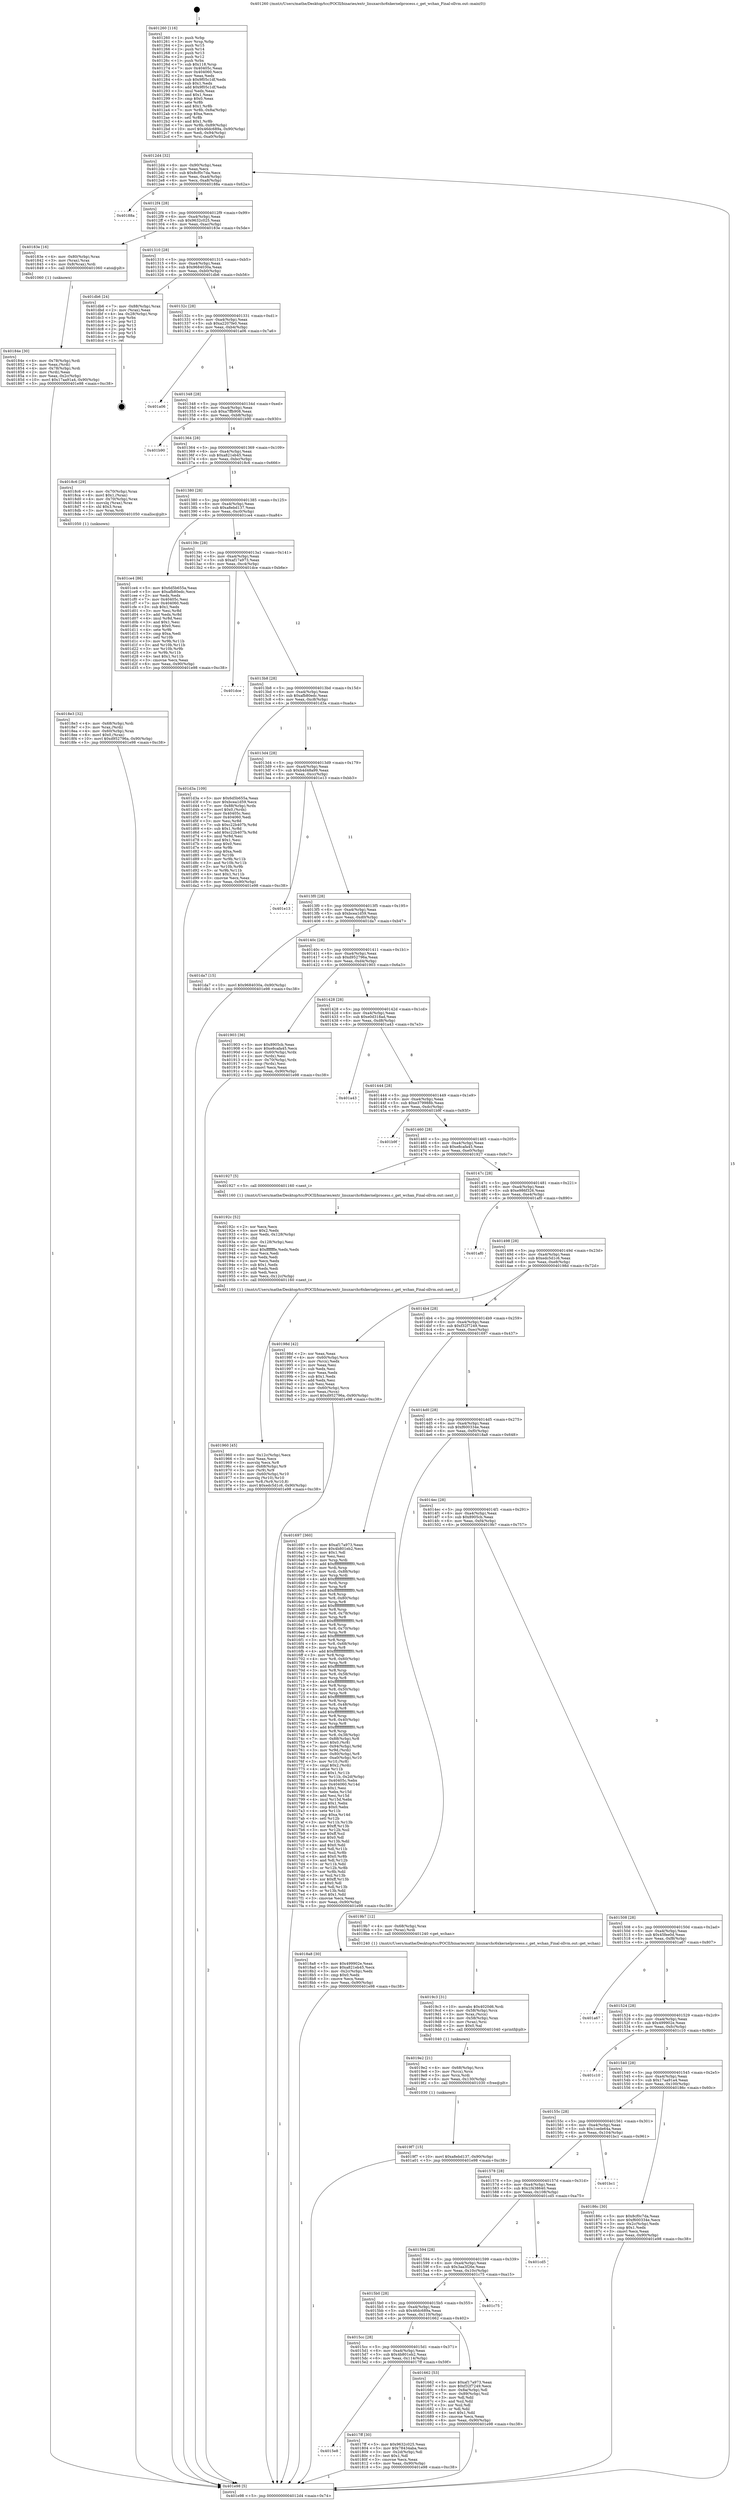 digraph "0x401260" {
  label = "0x401260 (/mnt/c/Users/mathe/Desktop/tcc/POCII/binaries/extr_linuxarchc6xkernelprocess.c_get_wchan_Final-ollvm.out::main(0))"
  labelloc = "t"
  node[shape=record]

  Entry [label="",width=0.3,height=0.3,shape=circle,fillcolor=black,style=filled]
  "0x4012d4" [label="{
     0x4012d4 [32]\l
     | [instrs]\l
     &nbsp;&nbsp;0x4012d4 \<+6\>: mov -0x90(%rbp),%eax\l
     &nbsp;&nbsp;0x4012da \<+2\>: mov %eax,%ecx\l
     &nbsp;&nbsp;0x4012dc \<+6\>: sub $0x8cf0c7da,%ecx\l
     &nbsp;&nbsp;0x4012e2 \<+6\>: mov %eax,-0xa4(%rbp)\l
     &nbsp;&nbsp;0x4012e8 \<+6\>: mov %ecx,-0xa8(%rbp)\l
     &nbsp;&nbsp;0x4012ee \<+6\>: je 000000000040188a \<main+0x62a\>\l
  }"]
  "0x40188a" [label="{
     0x40188a\l
  }", style=dashed]
  "0x4012f4" [label="{
     0x4012f4 [28]\l
     | [instrs]\l
     &nbsp;&nbsp;0x4012f4 \<+5\>: jmp 00000000004012f9 \<main+0x99\>\l
     &nbsp;&nbsp;0x4012f9 \<+6\>: mov -0xa4(%rbp),%eax\l
     &nbsp;&nbsp;0x4012ff \<+5\>: sub $0x9632c025,%eax\l
     &nbsp;&nbsp;0x401304 \<+6\>: mov %eax,-0xac(%rbp)\l
     &nbsp;&nbsp;0x40130a \<+6\>: je 000000000040183e \<main+0x5de\>\l
  }"]
  Exit [label="",width=0.3,height=0.3,shape=circle,fillcolor=black,style=filled,peripheries=2]
  "0x40183e" [label="{
     0x40183e [16]\l
     | [instrs]\l
     &nbsp;&nbsp;0x40183e \<+4\>: mov -0x80(%rbp),%rax\l
     &nbsp;&nbsp;0x401842 \<+3\>: mov (%rax),%rax\l
     &nbsp;&nbsp;0x401845 \<+4\>: mov 0x8(%rax),%rdi\l
     &nbsp;&nbsp;0x401849 \<+5\>: call 0000000000401060 \<atoi@plt\>\l
     | [calls]\l
     &nbsp;&nbsp;0x401060 \{1\} (unknown)\l
  }"]
  "0x401310" [label="{
     0x401310 [28]\l
     | [instrs]\l
     &nbsp;&nbsp;0x401310 \<+5\>: jmp 0000000000401315 \<main+0xb5\>\l
     &nbsp;&nbsp;0x401315 \<+6\>: mov -0xa4(%rbp),%eax\l
     &nbsp;&nbsp;0x40131b \<+5\>: sub $0x9684030a,%eax\l
     &nbsp;&nbsp;0x401320 \<+6\>: mov %eax,-0xb0(%rbp)\l
     &nbsp;&nbsp;0x401326 \<+6\>: je 0000000000401db6 \<main+0xb56\>\l
  }"]
  "0x4019f7" [label="{
     0x4019f7 [15]\l
     | [instrs]\l
     &nbsp;&nbsp;0x4019f7 \<+10\>: movl $0xa8ebd137,-0x90(%rbp)\l
     &nbsp;&nbsp;0x401a01 \<+5\>: jmp 0000000000401e98 \<main+0xc38\>\l
  }"]
  "0x401db6" [label="{
     0x401db6 [24]\l
     | [instrs]\l
     &nbsp;&nbsp;0x401db6 \<+7\>: mov -0x88(%rbp),%rax\l
     &nbsp;&nbsp;0x401dbd \<+2\>: mov (%rax),%eax\l
     &nbsp;&nbsp;0x401dbf \<+4\>: lea -0x28(%rbp),%rsp\l
     &nbsp;&nbsp;0x401dc3 \<+1\>: pop %rbx\l
     &nbsp;&nbsp;0x401dc4 \<+2\>: pop %r12\l
     &nbsp;&nbsp;0x401dc6 \<+2\>: pop %r13\l
     &nbsp;&nbsp;0x401dc8 \<+2\>: pop %r14\l
     &nbsp;&nbsp;0x401dca \<+2\>: pop %r15\l
     &nbsp;&nbsp;0x401dcc \<+1\>: pop %rbp\l
     &nbsp;&nbsp;0x401dcd \<+1\>: ret\l
  }"]
  "0x40132c" [label="{
     0x40132c [28]\l
     | [instrs]\l
     &nbsp;&nbsp;0x40132c \<+5\>: jmp 0000000000401331 \<main+0xd1\>\l
     &nbsp;&nbsp;0x401331 \<+6\>: mov -0xa4(%rbp),%eax\l
     &nbsp;&nbsp;0x401337 \<+5\>: sub $0xa2207fe0,%eax\l
     &nbsp;&nbsp;0x40133c \<+6\>: mov %eax,-0xb4(%rbp)\l
     &nbsp;&nbsp;0x401342 \<+6\>: je 0000000000401a06 \<main+0x7a6\>\l
  }"]
  "0x4019e2" [label="{
     0x4019e2 [21]\l
     | [instrs]\l
     &nbsp;&nbsp;0x4019e2 \<+4\>: mov -0x68(%rbp),%rcx\l
     &nbsp;&nbsp;0x4019e6 \<+3\>: mov (%rcx),%rcx\l
     &nbsp;&nbsp;0x4019e9 \<+3\>: mov %rcx,%rdi\l
     &nbsp;&nbsp;0x4019ec \<+6\>: mov %eax,-0x130(%rbp)\l
     &nbsp;&nbsp;0x4019f2 \<+5\>: call 0000000000401030 \<free@plt\>\l
     | [calls]\l
     &nbsp;&nbsp;0x401030 \{1\} (unknown)\l
  }"]
  "0x401a06" [label="{
     0x401a06\l
  }", style=dashed]
  "0x401348" [label="{
     0x401348 [28]\l
     | [instrs]\l
     &nbsp;&nbsp;0x401348 \<+5\>: jmp 000000000040134d \<main+0xed\>\l
     &nbsp;&nbsp;0x40134d \<+6\>: mov -0xa4(%rbp),%eax\l
     &nbsp;&nbsp;0x401353 \<+5\>: sub $0xa7ffb908,%eax\l
     &nbsp;&nbsp;0x401358 \<+6\>: mov %eax,-0xb8(%rbp)\l
     &nbsp;&nbsp;0x40135e \<+6\>: je 0000000000401b90 \<main+0x930\>\l
  }"]
  "0x4019c3" [label="{
     0x4019c3 [31]\l
     | [instrs]\l
     &nbsp;&nbsp;0x4019c3 \<+10\>: movabs $0x4020d6,%rdi\l
     &nbsp;&nbsp;0x4019cd \<+4\>: mov -0x58(%rbp),%rcx\l
     &nbsp;&nbsp;0x4019d1 \<+3\>: mov %rax,(%rcx)\l
     &nbsp;&nbsp;0x4019d4 \<+4\>: mov -0x58(%rbp),%rax\l
     &nbsp;&nbsp;0x4019d8 \<+3\>: mov (%rax),%rsi\l
     &nbsp;&nbsp;0x4019db \<+2\>: mov $0x0,%al\l
     &nbsp;&nbsp;0x4019dd \<+5\>: call 0000000000401040 \<printf@plt\>\l
     | [calls]\l
     &nbsp;&nbsp;0x401040 \{1\} (unknown)\l
  }"]
  "0x401b90" [label="{
     0x401b90\l
  }", style=dashed]
  "0x401364" [label="{
     0x401364 [28]\l
     | [instrs]\l
     &nbsp;&nbsp;0x401364 \<+5\>: jmp 0000000000401369 \<main+0x109\>\l
     &nbsp;&nbsp;0x401369 \<+6\>: mov -0xa4(%rbp),%eax\l
     &nbsp;&nbsp;0x40136f \<+5\>: sub $0xa821eb45,%eax\l
     &nbsp;&nbsp;0x401374 \<+6\>: mov %eax,-0xbc(%rbp)\l
     &nbsp;&nbsp;0x40137a \<+6\>: je 00000000004018c6 \<main+0x666\>\l
  }"]
  "0x401960" [label="{
     0x401960 [45]\l
     | [instrs]\l
     &nbsp;&nbsp;0x401960 \<+6\>: mov -0x12c(%rbp),%ecx\l
     &nbsp;&nbsp;0x401966 \<+3\>: imul %eax,%ecx\l
     &nbsp;&nbsp;0x401969 \<+3\>: movslq %ecx,%r8\l
     &nbsp;&nbsp;0x40196c \<+4\>: mov -0x68(%rbp),%r9\l
     &nbsp;&nbsp;0x401970 \<+3\>: mov (%r9),%r9\l
     &nbsp;&nbsp;0x401973 \<+4\>: mov -0x60(%rbp),%r10\l
     &nbsp;&nbsp;0x401977 \<+3\>: movslq (%r10),%r10\l
     &nbsp;&nbsp;0x40197a \<+4\>: mov %r8,(%r9,%r10,8)\l
     &nbsp;&nbsp;0x40197e \<+10\>: movl $0xedc5d1c6,-0x90(%rbp)\l
     &nbsp;&nbsp;0x401988 \<+5\>: jmp 0000000000401e98 \<main+0xc38\>\l
  }"]
  "0x4018c6" [label="{
     0x4018c6 [29]\l
     | [instrs]\l
     &nbsp;&nbsp;0x4018c6 \<+4\>: mov -0x70(%rbp),%rax\l
     &nbsp;&nbsp;0x4018ca \<+6\>: movl $0x1,(%rax)\l
     &nbsp;&nbsp;0x4018d0 \<+4\>: mov -0x70(%rbp),%rax\l
     &nbsp;&nbsp;0x4018d4 \<+3\>: movslq (%rax),%rax\l
     &nbsp;&nbsp;0x4018d7 \<+4\>: shl $0x3,%rax\l
     &nbsp;&nbsp;0x4018db \<+3\>: mov %rax,%rdi\l
     &nbsp;&nbsp;0x4018de \<+5\>: call 0000000000401050 \<malloc@plt\>\l
     | [calls]\l
     &nbsp;&nbsp;0x401050 \{1\} (unknown)\l
  }"]
  "0x401380" [label="{
     0x401380 [28]\l
     | [instrs]\l
     &nbsp;&nbsp;0x401380 \<+5\>: jmp 0000000000401385 \<main+0x125\>\l
     &nbsp;&nbsp;0x401385 \<+6\>: mov -0xa4(%rbp),%eax\l
     &nbsp;&nbsp;0x40138b \<+5\>: sub $0xa8ebd137,%eax\l
     &nbsp;&nbsp;0x401390 \<+6\>: mov %eax,-0xc0(%rbp)\l
     &nbsp;&nbsp;0x401396 \<+6\>: je 0000000000401ce4 \<main+0xa84\>\l
  }"]
  "0x40192c" [label="{
     0x40192c [52]\l
     | [instrs]\l
     &nbsp;&nbsp;0x40192c \<+2\>: xor %ecx,%ecx\l
     &nbsp;&nbsp;0x40192e \<+5\>: mov $0x2,%edx\l
     &nbsp;&nbsp;0x401933 \<+6\>: mov %edx,-0x128(%rbp)\l
     &nbsp;&nbsp;0x401939 \<+1\>: cltd\l
     &nbsp;&nbsp;0x40193a \<+6\>: mov -0x128(%rbp),%esi\l
     &nbsp;&nbsp;0x401940 \<+2\>: idiv %esi\l
     &nbsp;&nbsp;0x401942 \<+6\>: imul $0xfffffffe,%edx,%edx\l
     &nbsp;&nbsp;0x401948 \<+2\>: mov %ecx,%edi\l
     &nbsp;&nbsp;0x40194a \<+2\>: sub %edx,%edi\l
     &nbsp;&nbsp;0x40194c \<+2\>: mov %ecx,%edx\l
     &nbsp;&nbsp;0x40194e \<+3\>: sub $0x1,%edx\l
     &nbsp;&nbsp;0x401951 \<+2\>: add %edx,%edi\l
     &nbsp;&nbsp;0x401953 \<+2\>: sub %edi,%ecx\l
     &nbsp;&nbsp;0x401955 \<+6\>: mov %ecx,-0x12c(%rbp)\l
     &nbsp;&nbsp;0x40195b \<+5\>: call 0000000000401160 \<next_i\>\l
     | [calls]\l
     &nbsp;&nbsp;0x401160 \{1\} (/mnt/c/Users/mathe/Desktop/tcc/POCII/binaries/extr_linuxarchc6xkernelprocess.c_get_wchan_Final-ollvm.out::next_i)\l
  }"]
  "0x401ce4" [label="{
     0x401ce4 [86]\l
     | [instrs]\l
     &nbsp;&nbsp;0x401ce4 \<+5\>: mov $0x6d5b655a,%eax\l
     &nbsp;&nbsp;0x401ce9 \<+5\>: mov $0xafb80edc,%ecx\l
     &nbsp;&nbsp;0x401cee \<+2\>: xor %edx,%edx\l
     &nbsp;&nbsp;0x401cf0 \<+7\>: mov 0x40405c,%esi\l
     &nbsp;&nbsp;0x401cf7 \<+7\>: mov 0x404060,%edi\l
     &nbsp;&nbsp;0x401cfe \<+3\>: sub $0x1,%edx\l
     &nbsp;&nbsp;0x401d01 \<+3\>: mov %esi,%r8d\l
     &nbsp;&nbsp;0x401d04 \<+3\>: add %edx,%r8d\l
     &nbsp;&nbsp;0x401d07 \<+4\>: imul %r8d,%esi\l
     &nbsp;&nbsp;0x401d0b \<+3\>: and $0x1,%esi\l
     &nbsp;&nbsp;0x401d0e \<+3\>: cmp $0x0,%esi\l
     &nbsp;&nbsp;0x401d11 \<+4\>: sete %r9b\l
     &nbsp;&nbsp;0x401d15 \<+3\>: cmp $0xa,%edi\l
     &nbsp;&nbsp;0x401d18 \<+4\>: setl %r10b\l
     &nbsp;&nbsp;0x401d1c \<+3\>: mov %r9b,%r11b\l
     &nbsp;&nbsp;0x401d1f \<+3\>: and %r10b,%r11b\l
     &nbsp;&nbsp;0x401d22 \<+3\>: xor %r10b,%r9b\l
     &nbsp;&nbsp;0x401d25 \<+3\>: or %r9b,%r11b\l
     &nbsp;&nbsp;0x401d28 \<+4\>: test $0x1,%r11b\l
     &nbsp;&nbsp;0x401d2c \<+3\>: cmovne %ecx,%eax\l
     &nbsp;&nbsp;0x401d2f \<+6\>: mov %eax,-0x90(%rbp)\l
     &nbsp;&nbsp;0x401d35 \<+5\>: jmp 0000000000401e98 \<main+0xc38\>\l
  }"]
  "0x40139c" [label="{
     0x40139c [28]\l
     | [instrs]\l
     &nbsp;&nbsp;0x40139c \<+5\>: jmp 00000000004013a1 \<main+0x141\>\l
     &nbsp;&nbsp;0x4013a1 \<+6\>: mov -0xa4(%rbp),%eax\l
     &nbsp;&nbsp;0x4013a7 \<+5\>: sub $0xaf17a973,%eax\l
     &nbsp;&nbsp;0x4013ac \<+6\>: mov %eax,-0xc4(%rbp)\l
     &nbsp;&nbsp;0x4013b2 \<+6\>: je 0000000000401dce \<main+0xb6e\>\l
  }"]
  "0x4018e3" [label="{
     0x4018e3 [32]\l
     | [instrs]\l
     &nbsp;&nbsp;0x4018e3 \<+4\>: mov -0x68(%rbp),%rdi\l
     &nbsp;&nbsp;0x4018e7 \<+3\>: mov %rax,(%rdi)\l
     &nbsp;&nbsp;0x4018ea \<+4\>: mov -0x60(%rbp),%rax\l
     &nbsp;&nbsp;0x4018ee \<+6\>: movl $0x0,(%rax)\l
     &nbsp;&nbsp;0x4018f4 \<+10\>: movl $0xd952796a,-0x90(%rbp)\l
     &nbsp;&nbsp;0x4018fe \<+5\>: jmp 0000000000401e98 \<main+0xc38\>\l
  }"]
  "0x401dce" [label="{
     0x401dce\l
  }", style=dashed]
  "0x4013b8" [label="{
     0x4013b8 [28]\l
     | [instrs]\l
     &nbsp;&nbsp;0x4013b8 \<+5\>: jmp 00000000004013bd \<main+0x15d\>\l
     &nbsp;&nbsp;0x4013bd \<+6\>: mov -0xa4(%rbp),%eax\l
     &nbsp;&nbsp;0x4013c3 \<+5\>: sub $0xafb80edc,%eax\l
     &nbsp;&nbsp;0x4013c8 \<+6\>: mov %eax,-0xc8(%rbp)\l
     &nbsp;&nbsp;0x4013ce \<+6\>: je 0000000000401d3a \<main+0xada\>\l
  }"]
  "0x40184e" [label="{
     0x40184e [30]\l
     | [instrs]\l
     &nbsp;&nbsp;0x40184e \<+4\>: mov -0x78(%rbp),%rdi\l
     &nbsp;&nbsp;0x401852 \<+2\>: mov %eax,(%rdi)\l
     &nbsp;&nbsp;0x401854 \<+4\>: mov -0x78(%rbp),%rdi\l
     &nbsp;&nbsp;0x401858 \<+2\>: mov (%rdi),%eax\l
     &nbsp;&nbsp;0x40185a \<+3\>: mov %eax,-0x2c(%rbp)\l
     &nbsp;&nbsp;0x40185d \<+10\>: movl $0x17aa91a4,-0x90(%rbp)\l
     &nbsp;&nbsp;0x401867 \<+5\>: jmp 0000000000401e98 \<main+0xc38\>\l
  }"]
  "0x401d3a" [label="{
     0x401d3a [109]\l
     | [instrs]\l
     &nbsp;&nbsp;0x401d3a \<+5\>: mov $0x6d5b655a,%eax\l
     &nbsp;&nbsp;0x401d3f \<+5\>: mov $0xbcea1d59,%ecx\l
     &nbsp;&nbsp;0x401d44 \<+7\>: mov -0x88(%rbp),%rdx\l
     &nbsp;&nbsp;0x401d4b \<+6\>: movl $0x0,(%rdx)\l
     &nbsp;&nbsp;0x401d51 \<+7\>: mov 0x40405c,%esi\l
     &nbsp;&nbsp;0x401d58 \<+7\>: mov 0x404060,%edi\l
     &nbsp;&nbsp;0x401d5f \<+3\>: mov %esi,%r8d\l
     &nbsp;&nbsp;0x401d62 \<+7\>: sub $0xc22b407b,%r8d\l
     &nbsp;&nbsp;0x401d69 \<+4\>: sub $0x1,%r8d\l
     &nbsp;&nbsp;0x401d6d \<+7\>: add $0xc22b407b,%r8d\l
     &nbsp;&nbsp;0x401d74 \<+4\>: imul %r8d,%esi\l
     &nbsp;&nbsp;0x401d78 \<+3\>: and $0x1,%esi\l
     &nbsp;&nbsp;0x401d7b \<+3\>: cmp $0x0,%esi\l
     &nbsp;&nbsp;0x401d7e \<+4\>: sete %r9b\l
     &nbsp;&nbsp;0x401d82 \<+3\>: cmp $0xa,%edi\l
     &nbsp;&nbsp;0x401d85 \<+4\>: setl %r10b\l
     &nbsp;&nbsp;0x401d89 \<+3\>: mov %r9b,%r11b\l
     &nbsp;&nbsp;0x401d8c \<+3\>: and %r10b,%r11b\l
     &nbsp;&nbsp;0x401d8f \<+3\>: xor %r10b,%r9b\l
     &nbsp;&nbsp;0x401d92 \<+3\>: or %r9b,%r11b\l
     &nbsp;&nbsp;0x401d95 \<+4\>: test $0x1,%r11b\l
     &nbsp;&nbsp;0x401d99 \<+3\>: cmovne %ecx,%eax\l
     &nbsp;&nbsp;0x401d9c \<+6\>: mov %eax,-0x90(%rbp)\l
     &nbsp;&nbsp;0x401da2 \<+5\>: jmp 0000000000401e98 \<main+0xc38\>\l
  }"]
  "0x4013d4" [label="{
     0x4013d4 [28]\l
     | [instrs]\l
     &nbsp;&nbsp;0x4013d4 \<+5\>: jmp 00000000004013d9 \<main+0x179\>\l
     &nbsp;&nbsp;0x4013d9 \<+6\>: mov -0xa4(%rbp),%eax\l
     &nbsp;&nbsp;0x4013df \<+5\>: sub $0xb4d48a99,%eax\l
     &nbsp;&nbsp;0x4013e4 \<+6\>: mov %eax,-0xcc(%rbp)\l
     &nbsp;&nbsp;0x4013ea \<+6\>: je 0000000000401e13 \<main+0xbb3\>\l
  }"]
  "0x4015e8" [label="{
     0x4015e8\l
  }", style=dashed]
  "0x401e13" [label="{
     0x401e13\l
  }", style=dashed]
  "0x4013f0" [label="{
     0x4013f0 [28]\l
     | [instrs]\l
     &nbsp;&nbsp;0x4013f0 \<+5\>: jmp 00000000004013f5 \<main+0x195\>\l
     &nbsp;&nbsp;0x4013f5 \<+6\>: mov -0xa4(%rbp),%eax\l
     &nbsp;&nbsp;0x4013fb \<+5\>: sub $0xbcea1d59,%eax\l
     &nbsp;&nbsp;0x401400 \<+6\>: mov %eax,-0xd0(%rbp)\l
     &nbsp;&nbsp;0x401406 \<+6\>: je 0000000000401da7 \<main+0xb47\>\l
  }"]
  "0x4017ff" [label="{
     0x4017ff [30]\l
     | [instrs]\l
     &nbsp;&nbsp;0x4017ff \<+5\>: mov $0x9632c025,%eax\l
     &nbsp;&nbsp;0x401804 \<+5\>: mov $0x78434aba,%ecx\l
     &nbsp;&nbsp;0x401809 \<+3\>: mov -0x2d(%rbp),%dl\l
     &nbsp;&nbsp;0x40180c \<+3\>: test $0x1,%dl\l
     &nbsp;&nbsp;0x40180f \<+3\>: cmovne %ecx,%eax\l
     &nbsp;&nbsp;0x401812 \<+6\>: mov %eax,-0x90(%rbp)\l
     &nbsp;&nbsp;0x401818 \<+5\>: jmp 0000000000401e98 \<main+0xc38\>\l
  }"]
  "0x401da7" [label="{
     0x401da7 [15]\l
     | [instrs]\l
     &nbsp;&nbsp;0x401da7 \<+10\>: movl $0x9684030a,-0x90(%rbp)\l
     &nbsp;&nbsp;0x401db1 \<+5\>: jmp 0000000000401e98 \<main+0xc38\>\l
  }"]
  "0x40140c" [label="{
     0x40140c [28]\l
     | [instrs]\l
     &nbsp;&nbsp;0x40140c \<+5\>: jmp 0000000000401411 \<main+0x1b1\>\l
     &nbsp;&nbsp;0x401411 \<+6\>: mov -0xa4(%rbp),%eax\l
     &nbsp;&nbsp;0x401417 \<+5\>: sub $0xd952796a,%eax\l
     &nbsp;&nbsp;0x40141c \<+6\>: mov %eax,-0xd4(%rbp)\l
     &nbsp;&nbsp;0x401422 \<+6\>: je 0000000000401903 \<main+0x6a3\>\l
  }"]
  "0x401260" [label="{
     0x401260 [116]\l
     | [instrs]\l
     &nbsp;&nbsp;0x401260 \<+1\>: push %rbp\l
     &nbsp;&nbsp;0x401261 \<+3\>: mov %rsp,%rbp\l
     &nbsp;&nbsp;0x401264 \<+2\>: push %r15\l
     &nbsp;&nbsp;0x401266 \<+2\>: push %r14\l
     &nbsp;&nbsp;0x401268 \<+2\>: push %r13\l
     &nbsp;&nbsp;0x40126a \<+2\>: push %r12\l
     &nbsp;&nbsp;0x40126c \<+1\>: push %rbx\l
     &nbsp;&nbsp;0x40126d \<+7\>: sub $0x118,%rsp\l
     &nbsp;&nbsp;0x401274 \<+7\>: mov 0x40405c,%eax\l
     &nbsp;&nbsp;0x40127b \<+7\>: mov 0x404060,%ecx\l
     &nbsp;&nbsp;0x401282 \<+2\>: mov %eax,%edx\l
     &nbsp;&nbsp;0x401284 \<+6\>: sub $0x9f05c1df,%edx\l
     &nbsp;&nbsp;0x40128a \<+3\>: sub $0x1,%edx\l
     &nbsp;&nbsp;0x40128d \<+6\>: add $0x9f05c1df,%edx\l
     &nbsp;&nbsp;0x401293 \<+3\>: imul %edx,%eax\l
     &nbsp;&nbsp;0x401296 \<+3\>: and $0x1,%eax\l
     &nbsp;&nbsp;0x401299 \<+3\>: cmp $0x0,%eax\l
     &nbsp;&nbsp;0x40129c \<+4\>: sete %r8b\l
     &nbsp;&nbsp;0x4012a0 \<+4\>: and $0x1,%r8b\l
     &nbsp;&nbsp;0x4012a4 \<+7\>: mov %r8b,-0x8a(%rbp)\l
     &nbsp;&nbsp;0x4012ab \<+3\>: cmp $0xa,%ecx\l
     &nbsp;&nbsp;0x4012ae \<+4\>: setl %r8b\l
     &nbsp;&nbsp;0x4012b2 \<+4\>: and $0x1,%r8b\l
     &nbsp;&nbsp;0x4012b6 \<+7\>: mov %r8b,-0x89(%rbp)\l
     &nbsp;&nbsp;0x4012bd \<+10\>: movl $0x46dc689a,-0x90(%rbp)\l
     &nbsp;&nbsp;0x4012c7 \<+6\>: mov %edi,-0x94(%rbp)\l
     &nbsp;&nbsp;0x4012cd \<+7\>: mov %rsi,-0xa0(%rbp)\l
  }"]
  "0x401903" [label="{
     0x401903 [36]\l
     | [instrs]\l
     &nbsp;&nbsp;0x401903 \<+5\>: mov $0x8905cb,%eax\l
     &nbsp;&nbsp;0x401908 \<+5\>: mov $0xe8cafa45,%ecx\l
     &nbsp;&nbsp;0x40190d \<+4\>: mov -0x60(%rbp),%rdx\l
     &nbsp;&nbsp;0x401911 \<+2\>: mov (%rdx),%esi\l
     &nbsp;&nbsp;0x401913 \<+4\>: mov -0x70(%rbp),%rdx\l
     &nbsp;&nbsp;0x401917 \<+2\>: cmp (%rdx),%esi\l
     &nbsp;&nbsp;0x401919 \<+3\>: cmovl %ecx,%eax\l
     &nbsp;&nbsp;0x40191c \<+6\>: mov %eax,-0x90(%rbp)\l
     &nbsp;&nbsp;0x401922 \<+5\>: jmp 0000000000401e98 \<main+0xc38\>\l
  }"]
  "0x401428" [label="{
     0x401428 [28]\l
     | [instrs]\l
     &nbsp;&nbsp;0x401428 \<+5\>: jmp 000000000040142d \<main+0x1cd\>\l
     &nbsp;&nbsp;0x40142d \<+6\>: mov -0xa4(%rbp),%eax\l
     &nbsp;&nbsp;0x401433 \<+5\>: sub $0xe0d318ad,%eax\l
     &nbsp;&nbsp;0x401438 \<+6\>: mov %eax,-0xd8(%rbp)\l
     &nbsp;&nbsp;0x40143e \<+6\>: je 0000000000401a43 \<main+0x7e3\>\l
  }"]
  "0x401e98" [label="{
     0x401e98 [5]\l
     | [instrs]\l
     &nbsp;&nbsp;0x401e98 \<+5\>: jmp 00000000004012d4 \<main+0x74\>\l
  }"]
  "0x401a43" [label="{
     0x401a43\l
  }", style=dashed]
  "0x401444" [label="{
     0x401444 [28]\l
     | [instrs]\l
     &nbsp;&nbsp;0x401444 \<+5\>: jmp 0000000000401449 \<main+0x1e9\>\l
     &nbsp;&nbsp;0x401449 \<+6\>: mov -0xa4(%rbp),%eax\l
     &nbsp;&nbsp;0x40144f \<+5\>: sub $0xe379988b,%eax\l
     &nbsp;&nbsp;0x401454 \<+6\>: mov %eax,-0xdc(%rbp)\l
     &nbsp;&nbsp;0x40145a \<+6\>: je 0000000000401b9f \<main+0x93f\>\l
  }"]
  "0x4015cc" [label="{
     0x4015cc [28]\l
     | [instrs]\l
     &nbsp;&nbsp;0x4015cc \<+5\>: jmp 00000000004015d1 \<main+0x371\>\l
     &nbsp;&nbsp;0x4015d1 \<+6\>: mov -0xa4(%rbp),%eax\l
     &nbsp;&nbsp;0x4015d7 \<+5\>: sub $0x4b801eb2,%eax\l
     &nbsp;&nbsp;0x4015dc \<+6\>: mov %eax,-0x114(%rbp)\l
     &nbsp;&nbsp;0x4015e2 \<+6\>: je 00000000004017ff \<main+0x59f\>\l
  }"]
  "0x401b9f" [label="{
     0x401b9f\l
  }", style=dashed]
  "0x401460" [label="{
     0x401460 [28]\l
     | [instrs]\l
     &nbsp;&nbsp;0x401460 \<+5\>: jmp 0000000000401465 \<main+0x205\>\l
     &nbsp;&nbsp;0x401465 \<+6\>: mov -0xa4(%rbp),%eax\l
     &nbsp;&nbsp;0x40146b \<+5\>: sub $0xe8cafa45,%eax\l
     &nbsp;&nbsp;0x401470 \<+6\>: mov %eax,-0xe0(%rbp)\l
     &nbsp;&nbsp;0x401476 \<+6\>: je 0000000000401927 \<main+0x6c7\>\l
  }"]
  "0x401662" [label="{
     0x401662 [53]\l
     | [instrs]\l
     &nbsp;&nbsp;0x401662 \<+5\>: mov $0xaf17a973,%eax\l
     &nbsp;&nbsp;0x401667 \<+5\>: mov $0xf32f7249,%ecx\l
     &nbsp;&nbsp;0x40166c \<+6\>: mov -0x8a(%rbp),%dl\l
     &nbsp;&nbsp;0x401672 \<+7\>: mov -0x89(%rbp),%sil\l
     &nbsp;&nbsp;0x401679 \<+3\>: mov %dl,%dil\l
     &nbsp;&nbsp;0x40167c \<+3\>: and %sil,%dil\l
     &nbsp;&nbsp;0x40167f \<+3\>: xor %sil,%dl\l
     &nbsp;&nbsp;0x401682 \<+3\>: or %dl,%dil\l
     &nbsp;&nbsp;0x401685 \<+4\>: test $0x1,%dil\l
     &nbsp;&nbsp;0x401689 \<+3\>: cmovne %ecx,%eax\l
     &nbsp;&nbsp;0x40168c \<+6\>: mov %eax,-0x90(%rbp)\l
     &nbsp;&nbsp;0x401692 \<+5\>: jmp 0000000000401e98 \<main+0xc38\>\l
  }"]
  "0x401927" [label="{
     0x401927 [5]\l
     | [instrs]\l
     &nbsp;&nbsp;0x401927 \<+5\>: call 0000000000401160 \<next_i\>\l
     | [calls]\l
     &nbsp;&nbsp;0x401160 \{1\} (/mnt/c/Users/mathe/Desktop/tcc/POCII/binaries/extr_linuxarchc6xkernelprocess.c_get_wchan_Final-ollvm.out::next_i)\l
  }"]
  "0x40147c" [label="{
     0x40147c [28]\l
     | [instrs]\l
     &nbsp;&nbsp;0x40147c \<+5\>: jmp 0000000000401481 \<main+0x221\>\l
     &nbsp;&nbsp;0x401481 \<+6\>: mov -0xa4(%rbp),%eax\l
     &nbsp;&nbsp;0x401487 \<+5\>: sub $0xe986f326,%eax\l
     &nbsp;&nbsp;0x40148c \<+6\>: mov %eax,-0xe4(%rbp)\l
     &nbsp;&nbsp;0x401492 \<+6\>: je 0000000000401af0 \<main+0x890\>\l
  }"]
  "0x4015b0" [label="{
     0x4015b0 [28]\l
     | [instrs]\l
     &nbsp;&nbsp;0x4015b0 \<+5\>: jmp 00000000004015b5 \<main+0x355\>\l
     &nbsp;&nbsp;0x4015b5 \<+6\>: mov -0xa4(%rbp),%eax\l
     &nbsp;&nbsp;0x4015bb \<+5\>: sub $0x46dc689a,%eax\l
     &nbsp;&nbsp;0x4015c0 \<+6\>: mov %eax,-0x110(%rbp)\l
     &nbsp;&nbsp;0x4015c6 \<+6\>: je 0000000000401662 \<main+0x402\>\l
  }"]
  "0x401af0" [label="{
     0x401af0\l
  }", style=dashed]
  "0x401498" [label="{
     0x401498 [28]\l
     | [instrs]\l
     &nbsp;&nbsp;0x401498 \<+5\>: jmp 000000000040149d \<main+0x23d\>\l
     &nbsp;&nbsp;0x40149d \<+6\>: mov -0xa4(%rbp),%eax\l
     &nbsp;&nbsp;0x4014a3 \<+5\>: sub $0xedc5d1c6,%eax\l
     &nbsp;&nbsp;0x4014a8 \<+6\>: mov %eax,-0xe8(%rbp)\l
     &nbsp;&nbsp;0x4014ae \<+6\>: je 000000000040198d \<main+0x72d\>\l
  }"]
  "0x401c75" [label="{
     0x401c75\l
  }", style=dashed]
  "0x40198d" [label="{
     0x40198d [42]\l
     | [instrs]\l
     &nbsp;&nbsp;0x40198d \<+2\>: xor %eax,%eax\l
     &nbsp;&nbsp;0x40198f \<+4\>: mov -0x60(%rbp),%rcx\l
     &nbsp;&nbsp;0x401993 \<+2\>: mov (%rcx),%edx\l
     &nbsp;&nbsp;0x401995 \<+2\>: mov %eax,%esi\l
     &nbsp;&nbsp;0x401997 \<+2\>: sub %edx,%esi\l
     &nbsp;&nbsp;0x401999 \<+2\>: mov %eax,%edx\l
     &nbsp;&nbsp;0x40199b \<+3\>: sub $0x1,%edx\l
     &nbsp;&nbsp;0x40199e \<+2\>: add %edx,%esi\l
     &nbsp;&nbsp;0x4019a0 \<+2\>: sub %esi,%eax\l
     &nbsp;&nbsp;0x4019a2 \<+4\>: mov -0x60(%rbp),%rcx\l
     &nbsp;&nbsp;0x4019a6 \<+2\>: mov %eax,(%rcx)\l
     &nbsp;&nbsp;0x4019a8 \<+10\>: movl $0xd952796a,-0x90(%rbp)\l
     &nbsp;&nbsp;0x4019b2 \<+5\>: jmp 0000000000401e98 \<main+0xc38\>\l
  }"]
  "0x4014b4" [label="{
     0x4014b4 [28]\l
     | [instrs]\l
     &nbsp;&nbsp;0x4014b4 \<+5\>: jmp 00000000004014b9 \<main+0x259\>\l
     &nbsp;&nbsp;0x4014b9 \<+6\>: mov -0xa4(%rbp),%eax\l
     &nbsp;&nbsp;0x4014bf \<+5\>: sub $0xf32f7249,%eax\l
     &nbsp;&nbsp;0x4014c4 \<+6\>: mov %eax,-0xec(%rbp)\l
     &nbsp;&nbsp;0x4014ca \<+6\>: je 0000000000401697 \<main+0x437\>\l
  }"]
  "0x401594" [label="{
     0x401594 [28]\l
     | [instrs]\l
     &nbsp;&nbsp;0x401594 \<+5\>: jmp 0000000000401599 \<main+0x339\>\l
     &nbsp;&nbsp;0x401599 \<+6\>: mov -0xa4(%rbp),%eax\l
     &nbsp;&nbsp;0x40159f \<+5\>: sub $0x3aa3f26e,%eax\l
     &nbsp;&nbsp;0x4015a4 \<+6\>: mov %eax,-0x10c(%rbp)\l
     &nbsp;&nbsp;0x4015aa \<+6\>: je 0000000000401c75 \<main+0xa15\>\l
  }"]
  "0x401697" [label="{
     0x401697 [360]\l
     | [instrs]\l
     &nbsp;&nbsp;0x401697 \<+5\>: mov $0xaf17a973,%eax\l
     &nbsp;&nbsp;0x40169c \<+5\>: mov $0x4b801eb2,%ecx\l
     &nbsp;&nbsp;0x4016a1 \<+2\>: mov $0x1,%dl\l
     &nbsp;&nbsp;0x4016a3 \<+2\>: xor %esi,%esi\l
     &nbsp;&nbsp;0x4016a5 \<+3\>: mov %rsp,%rdi\l
     &nbsp;&nbsp;0x4016a8 \<+4\>: add $0xfffffffffffffff0,%rdi\l
     &nbsp;&nbsp;0x4016ac \<+3\>: mov %rdi,%rsp\l
     &nbsp;&nbsp;0x4016af \<+7\>: mov %rdi,-0x88(%rbp)\l
     &nbsp;&nbsp;0x4016b6 \<+3\>: mov %rsp,%rdi\l
     &nbsp;&nbsp;0x4016b9 \<+4\>: add $0xfffffffffffffff0,%rdi\l
     &nbsp;&nbsp;0x4016bd \<+3\>: mov %rdi,%rsp\l
     &nbsp;&nbsp;0x4016c0 \<+3\>: mov %rsp,%r8\l
     &nbsp;&nbsp;0x4016c3 \<+4\>: add $0xfffffffffffffff0,%r8\l
     &nbsp;&nbsp;0x4016c7 \<+3\>: mov %r8,%rsp\l
     &nbsp;&nbsp;0x4016ca \<+4\>: mov %r8,-0x80(%rbp)\l
     &nbsp;&nbsp;0x4016ce \<+3\>: mov %rsp,%r8\l
     &nbsp;&nbsp;0x4016d1 \<+4\>: add $0xfffffffffffffff0,%r8\l
     &nbsp;&nbsp;0x4016d5 \<+3\>: mov %r8,%rsp\l
     &nbsp;&nbsp;0x4016d8 \<+4\>: mov %r8,-0x78(%rbp)\l
     &nbsp;&nbsp;0x4016dc \<+3\>: mov %rsp,%r8\l
     &nbsp;&nbsp;0x4016df \<+4\>: add $0xfffffffffffffff0,%r8\l
     &nbsp;&nbsp;0x4016e3 \<+3\>: mov %r8,%rsp\l
     &nbsp;&nbsp;0x4016e6 \<+4\>: mov %r8,-0x70(%rbp)\l
     &nbsp;&nbsp;0x4016ea \<+3\>: mov %rsp,%r8\l
     &nbsp;&nbsp;0x4016ed \<+4\>: add $0xfffffffffffffff0,%r8\l
     &nbsp;&nbsp;0x4016f1 \<+3\>: mov %r8,%rsp\l
     &nbsp;&nbsp;0x4016f4 \<+4\>: mov %r8,-0x68(%rbp)\l
     &nbsp;&nbsp;0x4016f8 \<+3\>: mov %rsp,%r8\l
     &nbsp;&nbsp;0x4016fb \<+4\>: add $0xfffffffffffffff0,%r8\l
     &nbsp;&nbsp;0x4016ff \<+3\>: mov %r8,%rsp\l
     &nbsp;&nbsp;0x401702 \<+4\>: mov %r8,-0x60(%rbp)\l
     &nbsp;&nbsp;0x401706 \<+3\>: mov %rsp,%r8\l
     &nbsp;&nbsp;0x401709 \<+4\>: add $0xfffffffffffffff0,%r8\l
     &nbsp;&nbsp;0x40170d \<+3\>: mov %r8,%rsp\l
     &nbsp;&nbsp;0x401710 \<+4\>: mov %r8,-0x58(%rbp)\l
     &nbsp;&nbsp;0x401714 \<+3\>: mov %rsp,%r8\l
     &nbsp;&nbsp;0x401717 \<+4\>: add $0xfffffffffffffff0,%r8\l
     &nbsp;&nbsp;0x40171b \<+3\>: mov %r8,%rsp\l
     &nbsp;&nbsp;0x40171e \<+4\>: mov %r8,-0x50(%rbp)\l
     &nbsp;&nbsp;0x401722 \<+3\>: mov %rsp,%r8\l
     &nbsp;&nbsp;0x401725 \<+4\>: add $0xfffffffffffffff0,%r8\l
     &nbsp;&nbsp;0x401729 \<+3\>: mov %r8,%rsp\l
     &nbsp;&nbsp;0x40172c \<+4\>: mov %r8,-0x48(%rbp)\l
     &nbsp;&nbsp;0x401730 \<+3\>: mov %rsp,%r8\l
     &nbsp;&nbsp;0x401733 \<+4\>: add $0xfffffffffffffff0,%r8\l
     &nbsp;&nbsp;0x401737 \<+3\>: mov %r8,%rsp\l
     &nbsp;&nbsp;0x40173a \<+4\>: mov %r8,-0x40(%rbp)\l
     &nbsp;&nbsp;0x40173e \<+3\>: mov %rsp,%r8\l
     &nbsp;&nbsp;0x401741 \<+4\>: add $0xfffffffffffffff0,%r8\l
     &nbsp;&nbsp;0x401745 \<+3\>: mov %r8,%rsp\l
     &nbsp;&nbsp;0x401748 \<+4\>: mov %r8,-0x38(%rbp)\l
     &nbsp;&nbsp;0x40174c \<+7\>: mov -0x88(%rbp),%r8\l
     &nbsp;&nbsp;0x401753 \<+7\>: movl $0x0,(%r8)\l
     &nbsp;&nbsp;0x40175a \<+7\>: mov -0x94(%rbp),%r9d\l
     &nbsp;&nbsp;0x401761 \<+3\>: mov %r9d,(%rdi)\l
     &nbsp;&nbsp;0x401764 \<+4\>: mov -0x80(%rbp),%r8\l
     &nbsp;&nbsp;0x401768 \<+7\>: mov -0xa0(%rbp),%r10\l
     &nbsp;&nbsp;0x40176f \<+3\>: mov %r10,(%r8)\l
     &nbsp;&nbsp;0x401772 \<+3\>: cmpl $0x2,(%rdi)\l
     &nbsp;&nbsp;0x401775 \<+4\>: setne %r11b\l
     &nbsp;&nbsp;0x401779 \<+4\>: and $0x1,%r11b\l
     &nbsp;&nbsp;0x40177d \<+4\>: mov %r11b,-0x2d(%rbp)\l
     &nbsp;&nbsp;0x401781 \<+7\>: mov 0x40405c,%ebx\l
     &nbsp;&nbsp;0x401788 \<+8\>: mov 0x404060,%r14d\l
     &nbsp;&nbsp;0x401790 \<+3\>: sub $0x1,%esi\l
     &nbsp;&nbsp;0x401793 \<+3\>: mov %ebx,%r15d\l
     &nbsp;&nbsp;0x401796 \<+3\>: add %esi,%r15d\l
     &nbsp;&nbsp;0x401799 \<+4\>: imul %r15d,%ebx\l
     &nbsp;&nbsp;0x40179d \<+3\>: and $0x1,%ebx\l
     &nbsp;&nbsp;0x4017a0 \<+3\>: cmp $0x0,%ebx\l
     &nbsp;&nbsp;0x4017a3 \<+4\>: sete %r11b\l
     &nbsp;&nbsp;0x4017a7 \<+4\>: cmp $0xa,%r14d\l
     &nbsp;&nbsp;0x4017ab \<+4\>: setl %r12b\l
     &nbsp;&nbsp;0x4017af \<+3\>: mov %r11b,%r13b\l
     &nbsp;&nbsp;0x4017b2 \<+4\>: xor $0xff,%r13b\l
     &nbsp;&nbsp;0x4017b6 \<+3\>: mov %r12b,%sil\l
     &nbsp;&nbsp;0x4017b9 \<+4\>: xor $0xff,%sil\l
     &nbsp;&nbsp;0x4017bd \<+3\>: xor $0x0,%dl\l
     &nbsp;&nbsp;0x4017c0 \<+3\>: mov %r13b,%dil\l
     &nbsp;&nbsp;0x4017c3 \<+4\>: and $0x0,%dil\l
     &nbsp;&nbsp;0x4017c7 \<+3\>: and %dl,%r11b\l
     &nbsp;&nbsp;0x4017ca \<+3\>: mov %sil,%r8b\l
     &nbsp;&nbsp;0x4017cd \<+4\>: and $0x0,%r8b\l
     &nbsp;&nbsp;0x4017d1 \<+3\>: and %dl,%r12b\l
     &nbsp;&nbsp;0x4017d4 \<+3\>: or %r11b,%dil\l
     &nbsp;&nbsp;0x4017d7 \<+3\>: or %r12b,%r8b\l
     &nbsp;&nbsp;0x4017da \<+3\>: xor %r8b,%dil\l
     &nbsp;&nbsp;0x4017dd \<+3\>: or %sil,%r13b\l
     &nbsp;&nbsp;0x4017e0 \<+4\>: xor $0xff,%r13b\l
     &nbsp;&nbsp;0x4017e4 \<+3\>: or $0x0,%dl\l
     &nbsp;&nbsp;0x4017e7 \<+3\>: and %dl,%r13b\l
     &nbsp;&nbsp;0x4017ea \<+3\>: or %r13b,%dil\l
     &nbsp;&nbsp;0x4017ed \<+4\>: test $0x1,%dil\l
     &nbsp;&nbsp;0x4017f1 \<+3\>: cmovne %ecx,%eax\l
     &nbsp;&nbsp;0x4017f4 \<+6\>: mov %eax,-0x90(%rbp)\l
     &nbsp;&nbsp;0x4017fa \<+5\>: jmp 0000000000401e98 \<main+0xc38\>\l
  }"]
  "0x4014d0" [label="{
     0x4014d0 [28]\l
     | [instrs]\l
     &nbsp;&nbsp;0x4014d0 \<+5\>: jmp 00000000004014d5 \<main+0x275\>\l
     &nbsp;&nbsp;0x4014d5 \<+6\>: mov -0xa4(%rbp),%eax\l
     &nbsp;&nbsp;0x4014db \<+5\>: sub $0xf600334e,%eax\l
     &nbsp;&nbsp;0x4014e0 \<+6\>: mov %eax,-0xf0(%rbp)\l
     &nbsp;&nbsp;0x4014e6 \<+6\>: je 00000000004018a8 \<main+0x648\>\l
  }"]
  "0x401cd5" [label="{
     0x401cd5\l
  }", style=dashed]
  "0x4018a8" [label="{
     0x4018a8 [30]\l
     | [instrs]\l
     &nbsp;&nbsp;0x4018a8 \<+5\>: mov $0x499902e,%eax\l
     &nbsp;&nbsp;0x4018ad \<+5\>: mov $0xa821eb45,%ecx\l
     &nbsp;&nbsp;0x4018b2 \<+3\>: mov -0x2c(%rbp),%edx\l
     &nbsp;&nbsp;0x4018b5 \<+3\>: cmp $0x0,%edx\l
     &nbsp;&nbsp;0x4018b8 \<+3\>: cmove %ecx,%eax\l
     &nbsp;&nbsp;0x4018bb \<+6\>: mov %eax,-0x90(%rbp)\l
     &nbsp;&nbsp;0x4018c1 \<+5\>: jmp 0000000000401e98 \<main+0xc38\>\l
  }"]
  "0x4014ec" [label="{
     0x4014ec [28]\l
     | [instrs]\l
     &nbsp;&nbsp;0x4014ec \<+5\>: jmp 00000000004014f1 \<main+0x291\>\l
     &nbsp;&nbsp;0x4014f1 \<+6\>: mov -0xa4(%rbp),%eax\l
     &nbsp;&nbsp;0x4014f7 \<+5\>: sub $0x8905cb,%eax\l
     &nbsp;&nbsp;0x4014fc \<+6\>: mov %eax,-0xf4(%rbp)\l
     &nbsp;&nbsp;0x401502 \<+6\>: je 00000000004019b7 \<main+0x757\>\l
  }"]
  "0x401578" [label="{
     0x401578 [28]\l
     | [instrs]\l
     &nbsp;&nbsp;0x401578 \<+5\>: jmp 000000000040157d \<main+0x31d\>\l
     &nbsp;&nbsp;0x40157d \<+6\>: mov -0xa4(%rbp),%eax\l
     &nbsp;&nbsp;0x401583 \<+5\>: sub $0x1f438640,%eax\l
     &nbsp;&nbsp;0x401588 \<+6\>: mov %eax,-0x108(%rbp)\l
     &nbsp;&nbsp;0x40158e \<+6\>: je 0000000000401cd5 \<main+0xa75\>\l
  }"]
  "0x4019b7" [label="{
     0x4019b7 [12]\l
     | [instrs]\l
     &nbsp;&nbsp;0x4019b7 \<+4\>: mov -0x68(%rbp),%rax\l
     &nbsp;&nbsp;0x4019bb \<+3\>: mov (%rax),%rdi\l
     &nbsp;&nbsp;0x4019be \<+5\>: call 0000000000401240 \<get_wchan\>\l
     | [calls]\l
     &nbsp;&nbsp;0x401240 \{1\} (/mnt/c/Users/mathe/Desktop/tcc/POCII/binaries/extr_linuxarchc6xkernelprocess.c_get_wchan_Final-ollvm.out::get_wchan)\l
  }"]
  "0x401508" [label="{
     0x401508 [28]\l
     | [instrs]\l
     &nbsp;&nbsp;0x401508 \<+5\>: jmp 000000000040150d \<main+0x2ad\>\l
     &nbsp;&nbsp;0x40150d \<+6\>: mov -0xa4(%rbp),%eax\l
     &nbsp;&nbsp;0x401513 \<+5\>: sub $0x45fee0d,%eax\l
     &nbsp;&nbsp;0x401518 \<+6\>: mov %eax,-0xf8(%rbp)\l
     &nbsp;&nbsp;0x40151e \<+6\>: je 0000000000401a67 \<main+0x807\>\l
  }"]
  "0x401bc1" [label="{
     0x401bc1\l
  }", style=dashed]
  "0x401a67" [label="{
     0x401a67\l
  }", style=dashed]
  "0x401524" [label="{
     0x401524 [28]\l
     | [instrs]\l
     &nbsp;&nbsp;0x401524 \<+5\>: jmp 0000000000401529 \<main+0x2c9\>\l
     &nbsp;&nbsp;0x401529 \<+6\>: mov -0xa4(%rbp),%eax\l
     &nbsp;&nbsp;0x40152f \<+5\>: sub $0x499902e,%eax\l
     &nbsp;&nbsp;0x401534 \<+6\>: mov %eax,-0xfc(%rbp)\l
     &nbsp;&nbsp;0x40153a \<+6\>: je 0000000000401c10 \<main+0x9b0\>\l
  }"]
  "0x40155c" [label="{
     0x40155c [28]\l
     | [instrs]\l
     &nbsp;&nbsp;0x40155c \<+5\>: jmp 0000000000401561 \<main+0x301\>\l
     &nbsp;&nbsp;0x401561 \<+6\>: mov -0xa4(%rbp),%eax\l
     &nbsp;&nbsp;0x401567 \<+5\>: sub $0x1cede64a,%eax\l
     &nbsp;&nbsp;0x40156c \<+6\>: mov %eax,-0x104(%rbp)\l
     &nbsp;&nbsp;0x401572 \<+6\>: je 0000000000401bc1 \<main+0x961\>\l
  }"]
  "0x401c10" [label="{
     0x401c10\l
  }", style=dashed]
  "0x401540" [label="{
     0x401540 [28]\l
     | [instrs]\l
     &nbsp;&nbsp;0x401540 \<+5\>: jmp 0000000000401545 \<main+0x2e5\>\l
     &nbsp;&nbsp;0x401545 \<+6\>: mov -0xa4(%rbp),%eax\l
     &nbsp;&nbsp;0x40154b \<+5\>: sub $0x17aa91a4,%eax\l
     &nbsp;&nbsp;0x401550 \<+6\>: mov %eax,-0x100(%rbp)\l
     &nbsp;&nbsp;0x401556 \<+6\>: je 000000000040186c \<main+0x60c\>\l
  }"]
  "0x40186c" [label="{
     0x40186c [30]\l
     | [instrs]\l
     &nbsp;&nbsp;0x40186c \<+5\>: mov $0x8cf0c7da,%eax\l
     &nbsp;&nbsp;0x401871 \<+5\>: mov $0xf600334e,%ecx\l
     &nbsp;&nbsp;0x401876 \<+3\>: mov -0x2c(%rbp),%edx\l
     &nbsp;&nbsp;0x401879 \<+3\>: cmp $0x1,%edx\l
     &nbsp;&nbsp;0x40187c \<+3\>: cmovl %ecx,%eax\l
     &nbsp;&nbsp;0x40187f \<+6\>: mov %eax,-0x90(%rbp)\l
     &nbsp;&nbsp;0x401885 \<+5\>: jmp 0000000000401e98 \<main+0xc38\>\l
  }"]
  Entry -> "0x401260" [label=" 1"]
  "0x4012d4" -> "0x40188a" [label=" 0"]
  "0x4012d4" -> "0x4012f4" [label=" 16"]
  "0x401db6" -> Exit [label=" 1"]
  "0x4012f4" -> "0x40183e" [label=" 1"]
  "0x4012f4" -> "0x401310" [label=" 15"]
  "0x401da7" -> "0x401e98" [label=" 1"]
  "0x401310" -> "0x401db6" [label=" 1"]
  "0x401310" -> "0x40132c" [label=" 14"]
  "0x401d3a" -> "0x401e98" [label=" 1"]
  "0x40132c" -> "0x401a06" [label=" 0"]
  "0x40132c" -> "0x401348" [label=" 14"]
  "0x401ce4" -> "0x401e98" [label=" 1"]
  "0x401348" -> "0x401b90" [label=" 0"]
  "0x401348" -> "0x401364" [label=" 14"]
  "0x4019f7" -> "0x401e98" [label=" 1"]
  "0x401364" -> "0x4018c6" [label=" 1"]
  "0x401364" -> "0x401380" [label=" 13"]
  "0x4019e2" -> "0x4019f7" [label=" 1"]
  "0x401380" -> "0x401ce4" [label=" 1"]
  "0x401380" -> "0x40139c" [label=" 12"]
  "0x4019c3" -> "0x4019e2" [label=" 1"]
  "0x40139c" -> "0x401dce" [label=" 0"]
  "0x40139c" -> "0x4013b8" [label=" 12"]
  "0x4019b7" -> "0x4019c3" [label=" 1"]
  "0x4013b8" -> "0x401d3a" [label=" 1"]
  "0x4013b8" -> "0x4013d4" [label=" 11"]
  "0x40198d" -> "0x401e98" [label=" 1"]
  "0x4013d4" -> "0x401e13" [label=" 0"]
  "0x4013d4" -> "0x4013f0" [label=" 11"]
  "0x401960" -> "0x401e98" [label=" 1"]
  "0x4013f0" -> "0x401da7" [label=" 1"]
  "0x4013f0" -> "0x40140c" [label=" 10"]
  "0x40192c" -> "0x401960" [label=" 1"]
  "0x40140c" -> "0x401903" [label=" 2"]
  "0x40140c" -> "0x401428" [label=" 8"]
  "0x4018e3" -> "0x401e98" [label=" 1"]
  "0x401428" -> "0x401a43" [label=" 0"]
  "0x401428" -> "0x401444" [label=" 8"]
  "0x4018c6" -> "0x4018e3" [label=" 1"]
  "0x401444" -> "0x401b9f" [label=" 0"]
  "0x401444" -> "0x401460" [label=" 8"]
  "0x4018a8" -> "0x401e98" [label=" 1"]
  "0x401460" -> "0x401927" [label=" 1"]
  "0x401460" -> "0x40147c" [label=" 7"]
  "0x40186c" -> "0x401e98" [label=" 1"]
  "0x40147c" -> "0x401af0" [label=" 0"]
  "0x40147c" -> "0x401498" [label=" 7"]
  "0x40183e" -> "0x40184e" [label=" 1"]
  "0x401498" -> "0x40198d" [label=" 1"]
  "0x401498" -> "0x4014b4" [label=" 6"]
  "0x4017ff" -> "0x401e98" [label=" 1"]
  "0x4014b4" -> "0x401697" [label=" 1"]
  "0x4014b4" -> "0x4014d0" [label=" 5"]
  "0x4015cc" -> "0x4017ff" [label=" 1"]
  "0x4014d0" -> "0x4018a8" [label=" 1"]
  "0x4014d0" -> "0x4014ec" [label=" 4"]
  "0x401927" -> "0x40192c" [label=" 1"]
  "0x4014ec" -> "0x4019b7" [label=" 1"]
  "0x4014ec" -> "0x401508" [label=" 3"]
  "0x401903" -> "0x401e98" [label=" 2"]
  "0x401508" -> "0x401a67" [label=" 0"]
  "0x401508" -> "0x401524" [label=" 3"]
  "0x401e98" -> "0x4012d4" [label=" 15"]
  "0x401524" -> "0x401c10" [label=" 0"]
  "0x401524" -> "0x401540" [label=" 3"]
  "0x401662" -> "0x401e98" [label=" 1"]
  "0x401540" -> "0x40186c" [label=" 1"]
  "0x401540" -> "0x40155c" [label=" 2"]
  "0x401260" -> "0x4012d4" [label=" 1"]
  "0x40155c" -> "0x401bc1" [label=" 0"]
  "0x40155c" -> "0x401578" [label=" 2"]
  "0x401697" -> "0x401e98" [label=" 1"]
  "0x401578" -> "0x401cd5" [label=" 0"]
  "0x401578" -> "0x401594" [label=" 2"]
  "0x4015cc" -> "0x4015e8" [label=" 0"]
  "0x401594" -> "0x401c75" [label=" 0"]
  "0x401594" -> "0x4015b0" [label=" 2"]
  "0x40184e" -> "0x401e98" [label=" 1"]
  "0x4015b0" -> "0x401662" [label=" 1"]
  "0x4015b0" -> "0x4015cc" [label=" 1"]
}
